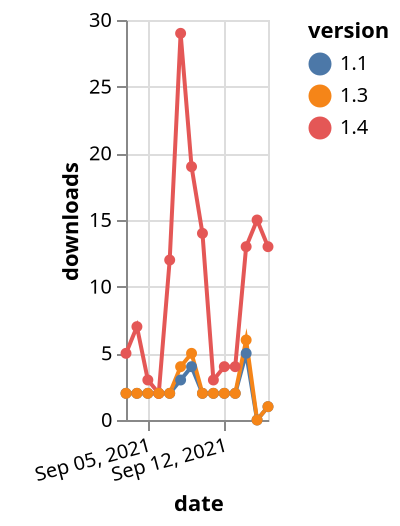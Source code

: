 {"$schema": "https://vega.github.io/schema/vega-lite/v5.json", "description": "A simple bar chart with embedded data.", "data": {"values": [{"date": "2021-09-03", "total": 2685, "delta": 2, "version": "1.1"}, {"date": "2021-09-04", "total": 2687, "delta": 2, "version": "1.1"}, {"date": "2021-09-05", "total": 2689, "delta": 2, "version": "1.1"}, {"date": "2021-09-06", "total": 2691, "delta": 2, "version": "1.1"}, {"date": "2021-09-07", "total": 2693, "delta": 2, "version": "1.1"}, {"date": "2021-09-08", "total": 2696, "delta": 3, "version": "1.1"}, {"date": "2021-09-09", "total": 2700, "delta": 4, "version": "1.1"}, {"date": "2021-09-10", "total": 2702, "delta": 2, "version": "1.1"}, {"date": "2021-09-11", "total": 2704, "delta": 2, "version": "1.1"}, {"date": "2021-09-12", "total": 2706, "delta": 2, "version": "1.1"}, {"date": "2021-09-13", "total": 2708, "delta": 2, "version": "1.1"}, {"date": "2021-09-14", "total": 2713, "delta": 5, "version": "1.1"}, {"date": "2021-09-15", "total": 2713, "delta": 0, "version": "1.1"}, {"date": "2021-09-16", "total": 2714, "delta": 1, "version": "1.1"}, {"date": "2021-09-03", "total": 2502, "delta": 5, "version": "1.4"}, {"date": "2021-09-04", "total": 2509, "delta": 7, "version": "1.4"}, {"date": "2021-09-05", "total": 2512, "delta": 3, "version": "1.4"}, {"date": "2021-09-06", "total": 2514, "delta": 2, "version": "1.4"}, {"date": "2021-09-07", "total": 2526, "delta": 12, "version": "1.4"}, {"date": "2021-09-08", "total": 2555, "delta": 29, "version": "1.4"}, {"date": "2021-09-09", "total": 2574, "delta": 19, "version": "1.4"}, {"date": "2021-09-10", "total": 2588, "delta": 14, "version": "1.4"}, {"date": "2021-09-11", "total": 2591, "delta": 3, "version": "1.4"}, {"date": "2021-09-12", "total": 2595, "delta": 4, "version": "1.4"}, {"date": "2021-09-13", "total": 2599, "delta": 4, "version": "1.4"}, {"date": "2021-09-14", "total": 2612, "delta": 13, "version": "1.4"}, {"date": "2021-09-15", "total": 2627, "delta": 15, "version": "1.4"}, {"date": "2021-09-16", "total": 2640, "delta": 13, "version": "1.4"}, {"date": "2021-09-03", "total": 5798, "delta": 2, "version": "1.3"}, {"date": "2021-09-04", "total": 5800, "delta": 2, "version": "1.3"}, {"date": "2021-09-05", "total": 5802, "delta": 2, "version": "1.3"}, {"date": "2021-09-06", "total": 5804, "delta": 2, "version": "1.3"}, {"date": "2021-09-07", "total": 5806, "delta": 2, "version": "1.3"}, {"date": "2021-09-08", "total": 5810, "delta": 4, "version": "1.3"}, {"date": "2021-09-09", "total": 5815, "delta": 5, "version": "1.3"}, {"date": "2021-09-10", "total": 5817, "delta": 2, "version": "1.3"}, {"date": "2021-09-11", "total": 5819, "delta": 2, "version": "1.3"}, {"date": "2021-09-12", "total": 5821, "delta": 2, "version": "1.3"}, {"date": "2021-09-13", "total": 5823, "delta": 2, "version": "1.3"}, {"date": "2021-09-14", "total": 5829, "delta": 6, "version": "1.3"}, {"date": "2021-09-15", "total": 5829, "delta": 0, "version": "1.3"}, {"date": "2021-09-16", "total": 5830, "delta": 1, "version": "1.3"}]}, "width": "container", "mark": {"type": "line", "point": {"filled": true}}, "encoding": {"x": {"field": "date", "type": "temporal", "timeUnit": "yearmonthdate", "title": "date", "axis": {"labelAngle": -15}}, "y": {"field": "delta", "type": "quantitative", "title": "downloads"}, "color": {"field": "version", "type": "nominal"}, "tooltip": {"field": "delta"}}}